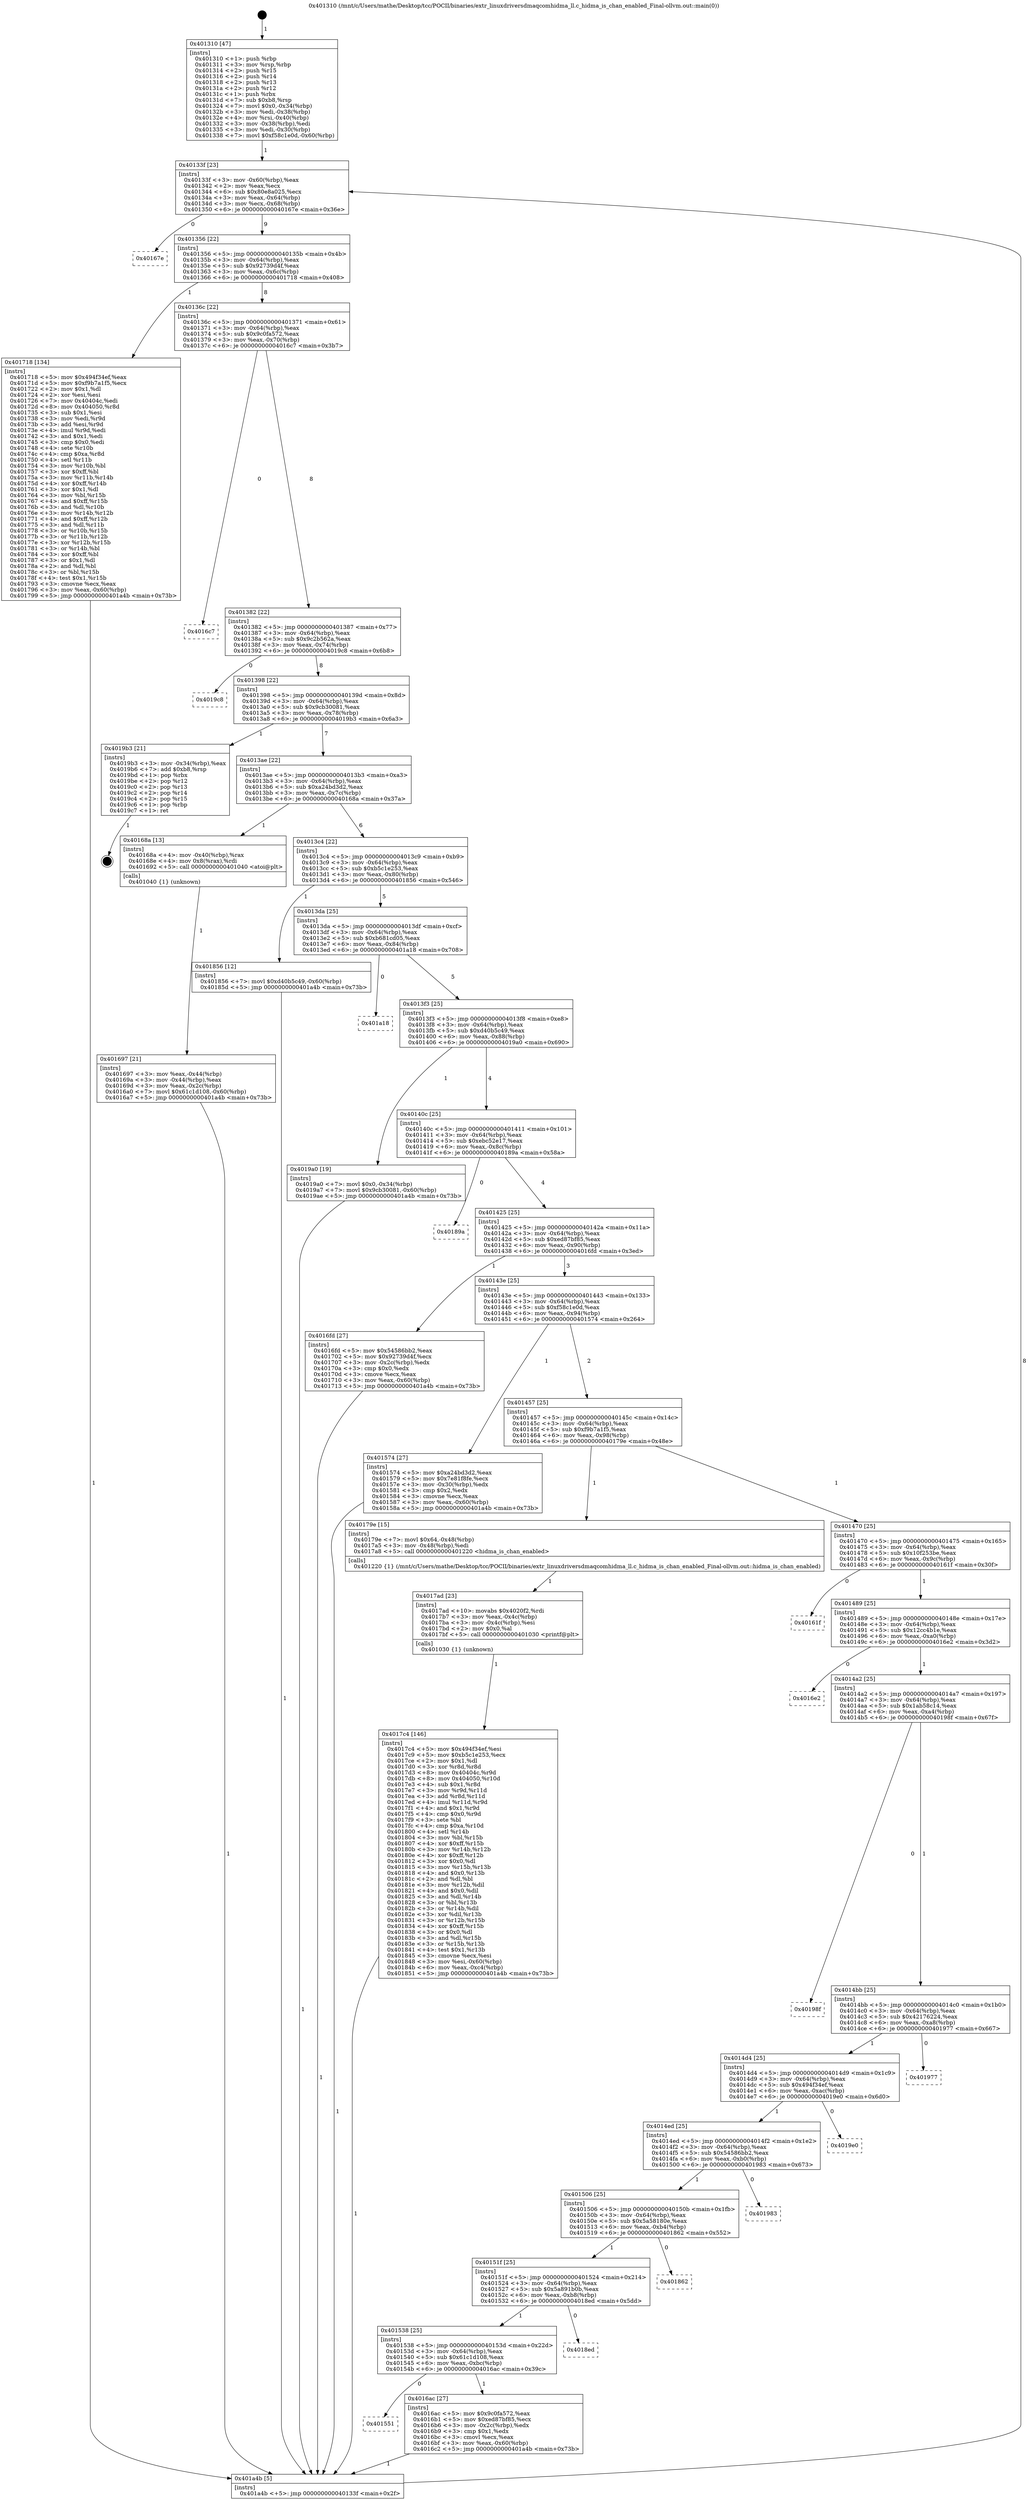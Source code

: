 digraph "0x401310" {
  label = "0x401310 (/mnt/c/Users/mathe/Desktop/tcc/POCII/binaries/extr_linuxdriversdmaqcomhidma_ll.c_hidma_is_chan_enabled_Final-ollvm.out::main(0))"
  labelloc = "t"
  node[shape=record]

  Entry [label="",width=0.3,height=0.3,shape=circle,fillcolor=black,style=filled]
  "0x40133f" [label="{
     0x40133f [23]\l
     | [instrs]\l
     &nbsp;&nbsp;0x40133f \<+3\>: mov -0x60(%rbp),%eax\l
     &nbsp;&nbsp;0x401342 \<+2\>: mov %eax,%ecx\l
     &nbsp;&nbsp;0x401344 \<+6\>: sub $0x80e8a025,%ecx\l
     &nbsp;&nbsp;0x40134a \<+3\>: mov %eax,-0x64(%rbp)\l
     &nbsp;&nbsp;0x40134d \<+3\>: mov %ecx,-0x68(%rbp)\l
     &nbsp;&nbsp;0x401350 \<+6\>: je 000000000040167e \<main+0x36e\>\l
  }"]
  "0x40167e" [label="{
     0x40167e\l
  }", style=dashed]
  "0x401356" [label="{
     0x401356 [22]\l
     | [instrs]\l
     &nbsp;&nbsp;0x401356 \<+5\>: jmp 000000000040135b \<main+0x4b\>\l
     &nbsp;&nbsp;0x40135b \<+3\>: mov -0x64(%rbp),%eax\l
     &nbsp;&nbsp;0x40135e \<+5\>: sub $0x92739d4f,%eax\l
     &nbsp;&nbsp;0x401363 \<+3\>: mov %eax,-0x6c(%rbp)\l
     &nbsp;&nbsp;0x401366 \<+6\>: je 0000000000401718 \<main+0x408\>\l
  }"]
  Exit [label="",width=0.3,height=0.3,shape=circle,fillcolor=black,style=filled,peripheries=2]
  "0x401718" [label="{
     0x401718 [134]\l
     | [instrs]\l
     &nbsp;&nbsp;0x401718 \<+5\>: mov $0x494f34ef,%eax\l
     &nbsp;&nbsp;0x40171d \<+5\>: mov $0xf9b7a1f5,%ecx\l
     &nbsp;&nbsp;0x401722 \<+2\>: mov $0x1,%dl\l
     &nbsp;&nbsp;0x401724 \<+2\>: xor %esi,%esi\l
     &nbsp;&nbsp;0x401726 \<+7\>: mov 0x40404c,%edi\l
     &nbsp;&nbsp;0x40172d \<+8\>: mov 0x404050,%r8d\l
     &nbsp;&nbsp;0x401735 \<+3\>: sub $0x1,%esi\l
     &nbsp;&nbsp;0x401738 \<+3\>: mov %edi,%r9d\l
     &nbsp;&nbsp;0x40173b \<+3\>: add %esi,%r9d\l
     &nbsp;&nbsp;0x40173e \<+4\>: imul %r9d,%edi\l
     &nbsp;&nbsp;0x401742 \<+3\>: and $0x1,%edi\l
     &nbsp;&nbsp;0x401745 \<+3\>: cmp $0x0,%edi\l
     &nbsp;&nbsp;0x401748 \<+4\>: sete %r10b\l
     &nbsp;&nbsp;0x40174c \<+4\>: cmp $0xa,%r8d\l
     &nbsp;&nbsp;0x401750 \<+4\>: setl %r11b\l
     &nbsp;&nbsp;0x401754 \<+3\>: mov %r10b,%bl\l
     &nbsp;&nbsp;0x401757 \<+3\>: xor $0xff,%bl\l
     &nbsp;&nbsp;0x40175a \<+3\>: mov %r11b,%r14b\l
     &nbsp;&nbsp;0x40175d \<+4\>: xor $0xff,%r14b\l
     &nbsp;&nbsp;0x401761 \<+3\>: xor $0x1,%dl\l
     &nbsp;&nbsp;0x401764 \<+3\>: mov %bl,%r15b\l
     &nbsp;&nbsp;0x401767 \<+4\>: and $0xff,%r15b\l
     &nbsp;&nbsp;0x40176b \<+3\>: and %dl,%r10b\l
     &nbsp;&nbsp;0x40176e \<+3\>: mov %r14b,%r12b\l
     &nbsp;&nbsp;0x401771 \<+4\>: and $0xff,%r12b\l
     &nbsp;&nbsp;0x401775 \<+3\>: and %dl,%r11b\l
     &nbsp;&nbsp;0x401778 \<+3\>: or %r10b,%r15b\l
     &nbsp;&nbsp;0x40177b \<+3\>: or %r11b,%r12b\l
     &nbsp;&nbsp;0x40177e \<+3\>: xor %r12b,%r15b\l
     &nbsp;&nbsp;0x401781 \<+3\>: or %r14b,%bl\l
     &nbsp;&nbsp;0x401784 \<+3\>: xor $0xff,%bl\l
     &nbsp;&nbsp;0x401787 \<+3\>: or $0x1,%dl\l
     &nbsp;&nbsp;0x40178a \<+2\>: and %dl,%bl\l
     &nbsp;&nbsp;0x40178c \<+3\>: or %bl,%r15b\l
     &nbsp;&nbsp;0x40178f \<+4\>: test $0x1,%r15b\l
     &nbsp;&nbsp;0x401793 \<+3\>: cmovne %ecx,%eax\l
     &nbsp;&nbsp;0x401796 \<+3\>: mov %eax,-0x60(%rbp)\l
     &nbsp;&nbsp;0x401799 \<+5\>: jmp 0000000000401a4b \<main+0x73b\>\l
  }"]
  "0x40136c" [label="{
     0x40136c [22]\l
     | [instrs]\l
     &nbsp;&nbsp;0x40136c \<+5\>: jmp 0000000000401371 \<main+0x61\>\l
     &nbsp;&nbsp;0x401371 \<+3\>: mov -0x64(%rbp),%eax\l
     &nbsp;&nbsp;0x401374 \<+5\>: sub $0x9c0fa572,%eax\l
     &nbsp;&nbsp;0x401379 \<+3\>: mov %eax,-0x70(%rbp)\l
     &nbsp;&nbsp;0x40137c \<+6\>: je 00000000004016c7 \<main+0x3b7\>\l
  }"]
  "0x4017c4" [label="{
     0x4017c4 [146]\l
     | [instrs]\l
     &nbsp;&nbsp;0x4017c4 \<+5\>: mov $0x494f34ef,%esi\l
     &nbsp;&nbsp;0x4017c9 \<+5\>: mov $0xb5c1e253,%ecx\l
     &nbsp;&nbsp;0x4017ce \<+2\>: mov $0x1,%dl\l
     &nbsp;&nbsp;0x4017d0 \<+3\>: xor %r8d,%r8d\l
     &nbsp;&nbsp;0x4017d3 \<+8\>: mov 0x40404c,%r9d\l
     &nbsp;&nbsp;0x4017db \<+8\>: mov 0x404050,%r10d\l
     &nbsp;&nbsp;0x4017e3 \<+4\>: sub $0x1,%r8d\l
     &nbsp;&nbsp;0x4017e7 \<+3\>: mov %r9d,%r11d\l
     &nbsp;&nbsp;0x4017ea \<+3\>: add %r8d,%r11d\l
     &nbsp;&nbsp;0x4017ed \<+4\>: imul %r11d,%r9d\l
     &nbsp;&nbsp;0x4017f1 \<+4\>: and $0x1,%r9d\l
     &nbsp;&nbsp;0x4017f5 \<+4\>: cmp $0x0,%r9d\l
     &nbsp;&nbsp;0x4017f9 \<+3\>: sete %bl\l
     &nbsp;&nbsp;0x4017fc \<+4\>: cmp $0xa,%r10d\l
     &nbsp;&nbsp;0x401800 \<+4\>: setl %r14b\l
     &nbsp;&nbsp;0x401804 \<+3\>: mov %bl,%r15b\l
     &nbsp;&nbsp;0x401807 \<+4\>: xor $0xff,%r15b\l
     &nbsp;&nbsp;0x40180b \<+3\>: mov %r14b,%r12b\l
     &nbsp;&nbsp;0x40180e \<+4\>: xor $0xff,%r12b\l
     &nbsp;&nbsp;0x401812 \<+3\>: xor $0x0,%dl\l
     &nbsp;&nbsp;0x401815 \<+3\>: mov %r15b,%r13b\l
     &nbsp;&nbsp;0x401818 \<+4\>: and $0x0,%r13b\l
     &nbsp;&nbsp;0x40181c \<+2\>: and %dl,%bl\l
     &nbsp;&nbsp;0x40181e \<+3\>: mov %r12b,%dil\l
     &nbsp;&nbsp;0x401821 \<+4\>: and $0x0,%dil\l
     &nbsp;&nbsp;0x401825 \<+3\>: and %dl,%r14b\l
     &nbsp;&nbsp;0x401828 \<+3\>: or %bl,%r13b\l
     &nbsp;&nbsp;0x40182b \<+3\>: or %r14b,%dil\l
     &nbsp;&nbsp;0x40182e \<+3\>: xor %dil,%r13b\l
     &nbsp;&nbsp;0x401831 \<+3\>: or %r12b,%r15b\l
     &nbsp;&nbsp;0x401834 \<+4\>: xor $0xff,%r15b\l
     &nbsp;&nbsp;0x401838 \<+3\>: or $0x0,%dl\l
     &nbsp;&nbsp;0x40183b \<+3\>: and %dl,%r15b\l
     &nbsp;&nbsp;0x40183e \<+3\>: or %r15b,%r13b\l
     &nbsp;&nbsp;0x401841 \<+4\>: test $0x1,%r13b\l
     &nbsp;&nbsp;0x401845 \<+3\>: cmovne %ecx,%esi\l
     &nbsp;&nbsp;0x401848 \<+3\>: mov %esi,-0x60(%rbp)\l
     &nbsp;&nbsp;0x40184b \<+6\>: mov %eax,-0xc4(%rbp)\l
     &nbsp;&nbsp;0x401851 \<+5\>: jmp 0000000000401a4b \<main+0x73b\>\l
  }"]
  "0x4016c7" [label="{
     0x4016c7\l
  }", style=dashed]
  "0x401382" [label="{
     0x401382 [22]\l
     | [instrs]\l
     &nbsp;&nbsp;0x401382 \<+5\>: jmp 0000000000401387 \<main+0x77\>\l
     &nbsp;&nbsp;0x401387 \<+3\>: mov -0x64(%rbp),%eax\l
     &nbsp;&nbsp;0x40138a \<+5\>: sub $0x9c2b562a,%eax\l
     &nbsp;&nbsp;0x40138f \<+3\>: mov %eax,-0x74(%rbp)\l
     &nbsp;&nbsp;0x401392 \<+6\>: je 00000000004019c8 \<main+0x6b8\>\l
  }"]
  "0x4017ad" [label="{
     0x4017ad [23]\l
     | [instrs]\l
     &nbsp;&nbsp;0x4017ad \<+10\>: movabs $0x4020f2,%rdi\l
     &nbsp;&nbsp;0x4017b7 \<+3\>: mov %eax,-0x4c(%rbp)\l
     &nbsp;&nbsp;0x4017ba \<+3\>: mov -0x4c(%rbp),%esi\l
     &nbsp;&nbsp;0x4017bd \<+2\>: mov $0x0,%al\l
     &nbsp;&nbsp;0x4017bf \<+5\>: call 0000000000401030 \<printf@plt\>\l
     | [calls]\l
     &nbsp;&nbsp;0x401030 \{1\} (unknown)\l
  }"]
  "0x4019c8" [label="{
     0x4019c8\l
  }", style=dashed]
  "0x401398" [label="{
     0x401398 [22]\l
     | [instrs]\l
     &nbsp;&nbsp;0x401398 \<+5\>: jmp 000000000040139d \<main+0x8d\>\l
     &nbsp;&nbsp;0x40139d \<+3\>: mov -0x64(%rbp),%eax\l
     &nbsp;&nbsp;0x4013a0 \<+5\>: sub $0x9cb30081,%eax\l
     &nbsp;&nbsp;0x4013a5 \<+3\>: mov %eax,-0x78(%rbp)\l
     &nbsp;&nbsp;0x4013a8 \<+6\>: je 00000000004019b3 \<main+0x6a3\>\l
  }"]
  "0x401551" [label="{
     0x401551\l
  }", style=dashed]
  "0x4019b3" [label="{
     0x4019b3 [21]\l
     | [instrs]\l
     &nbsp;&nbsp;0x4019b3 \<+3\>: mov -0x34(%rbp),%eax\l
     &nbsp;&nbsp;0x4019b6 \<+7\>: add $0xb8,%rsp\l
     &nbsp;&nbsp;0x4019bd \<+1\>: pop %rbx\l
     &nbsp;&nbsp;0x4019be \<+2\>: pop %r12\l
     &nbsp;&nbsp;0x4019c0 \<+2\>: pop %r13\l
     &nbsp;&nbsp;0x4019c2 \<+2\>: pop %r14\l
     &nbsp;&nbsp;0x4019c4 \<+2\>: pop %r15\l
     &nbsp;&nbsp;0x4019c6 \<+1\>: pop %rbp\l
     &nbsp;&nbsp;0x4019c7 \<+1\>: ret\l
  }"]
  "0x4013ae" [label="{
     0x4013ae [22]\l
     | [instrs]\l
     &nbsp;&nbsp;0x4013ae \<+5\>: jmp 00000000004013b3 \<main+0xa3\>\l
     &nbsp;&nbsp;0x4013b3 \<+3\>: mov -0x64(%rbp),%eax\l
     &nbsp;&nbsp;0x4013b6 \<+5\>: sub $0xa24bd3d2,%eax\l
     &nbsp;&nbsp;0x4013bb \<+3\>: mov %eax,-0x7c(%rbp)\l
     &nbsp;&nbsp;0x4013be \<+6\>: je 000000000040168a \<main+0x37a\>\l
  }"]
  "0x4016ac" [label="{
     0x4016ac [27]\l
     | [instrs]\l
     &nbsp;&nbsp;0x4016ac \<+5\>: mov $0x9c0fa572,%eax\l
     &nbsp;&nbsp;0x4016b1 \<+5\>: mov $0xed87bf85,%ecx\l
     &nbsp;&nbsp;0x4016b6 \<+3\>: mov -0x2c(%rbp),%edx\l
     &nbsp;&nbsp;0x4016b9 \<+3\>: cmp $0x1,%edx\l
     &nbsp;&nbsp;0x4016bc \<+3\>: cmovl %ecx,%eax\l
     &nbsp;&nbsp;0x4016bf \<+3\>: mov %eax,-0x60(%rbp)\l
     &nbsp;&nbsp;0x4016c2 \<+5\>: jmp 0000000000401a4b \<main+0x73b\>\l
  }"]
  "0x40168a" [label="{
     0x40168a [13]\l
     | [instrs]\l
     &nbsp;&nbsp;0x40168a \<+4\>: mov -0x40(%rbp),%rax\l
     &nbsp;&nbsp;0x40168e \<+4\>: mov 0x8(%rax),%rdi\l
     &nbsp;&nbsp;0x401692 \<+5\>: call 0000000000401040 \<atoi@plt\>\l
     | [calls]\l
     &nbsp;&nbsp;0x401040 \{1\} (unknown)\l
  }"]
  "0x4013c4" [label="{
     0x4013c4 [22]\l
     | [instrs]\l
     &nbsp;&nbsp;0x4013c4 \<+5\>: jmp 00000000004013c9 \<main+0xb9\>\l
     &nbsp;&nbsp;0x4013c9 \<+3\>: mov -0x64(%rbp),%eax\l
     &nbsp;&nbsp;0x4013cc \<+5\>: sub $0xb5c1e253,%eax\l
     &nbsp;&nbsp;0x4013d1 \<+3\>: mov %eax,-0x80(%rbp)\l
     &nbsp;&nbsp;0x4013d4 \<+6\>: je 0000000000401856 \<main+0x546\>\l
  }"]
  "0x401538" [label="{
     0x401538 [25]\l
     | [instrs]\l
     &nbsp;&nbsp;0x401538 \<+5\>: jmp 000000000040153d \<main+0x22d\>\l
     &nbsp;&nbsp;0x40153d \<+3\>: mov -0x64(%rbp),%eax\l
     &nbsp;&nbsp;0x401540 \<+5\>: sub $0x61c1d108,%eax\l
     &nbsp;&nbsp;0x401545 \<+6\>: mov %eax,-0xbc(%rbp)\l
     &nbsp;&nbsp;0x40154b \<+6\>: je 00000000004016ac \<main+0x39c\>\l
  }"]
  "0x401856" [label="{
     0x401856 [12]\l
     | [instrs]\l
     &nbsp;&nbsp;0x401856 \<+7\>: movl $0xd40b5c49,-0x60(%rbp)\l
     &nbsp;&nbsp;0x40185d \<+5\>: jmp 0000000000401a4b \<main+0x73b\>\l
  }"]
  "0x4013da" [label="{
     0x4013da [25]\l
     | [instrs]\l
     &nbsp;&nbsp;0x4013da \<+5\>: jmp 00000000004013df \<main+0xcf\>\l
     &nbsp;&nbsp;0x4013df \<+3\>: mov -0x64(%rbp),%eax\l
     &nbsp;&nbsp;0x4013e2 \<+5\>: sub $0xb681cd05,%eax\l
     &nbsp;&nbsp;0x4013e7 \<+6\>: mov %eax,-0x84(%rbp)\l
     &nbsp;&nbsp;0x4013ed \<+6\>: je 0000000000401a18 \<main+0x708\>\l
  }"]
  "0x4018ed" [label="{
     0x4018ed\l
  }", style=dashed]
  "0x401a18" [label="{
     0x401a18\l
  }", style=dashed]
  "0x4013f3" [label="{
     0x4013f3 [25]\l
     | [instrs]\l
     &nbsp;&nbsp;0x4013f3 \<+5\>: jmp 00000000004013f8 \<main+0xe8\>\l
     &nbsp;&nbsp;0x4013f8 \<+3\>: mov -0x64(%rbp),%eax\l
     &nbsp;&nbsp;0x4013fb \<+5\>: sub $0xd40b5c49,%eax\l
     &nbsp;&nbsp;0x401400 \<+6\>: mov %eax,-0x88(%rbp)\l
     &nbsp;&nbsp;0x401406 \<+6\>: je 00000000004019a0 \<main+0x690\>\l
  }"]
  "0x40151f" [label="{
     0x40151f [25]\l
     | [instrs]\l
     &nbsp;&nbsp;0x40151f \<+5\>: jmp 0000000000401524 \<main+0x214\>\l
     &nbsp;&nbsp;0x401524 \<+3\>: mov -0x64(%rbp),%eax\l
     &nbsp;&nbsp;0x401527 \<+5\>: sub $0x5a891b0b,%eax\l
     &nbsp;&nbsp;0x40152c \<+6\>: mov %eax,-0xb8(%rbp)\l
     &nbsp;&nbsp;0x401532 \<+6\>: je 00000000004018ed \<main+0x5dd\>\l
  }"]
  "0x4019a0" [label="{
     0x4019a0 [19]\l
     | [instrs]\l
     &nbsp;&nbsp;0x4019a0 \<+7\>: movl $0x0,-0x34(%rbp)\l
     &nbsp;&nbsp;0x4019a7 \<+7\>: movl $0x9cb30081,-0x60(%rbp)\l
     &nbsp;&nbsp;0x4019ae \<+5\>: jmp 0000000000401a4b \<main+0x73b\>\l
  }"]
  "0x40140c" [label="{
     0x40140c [25]\l
     | [instrs]\l
     &nbsp;&nbsp;0x40140c \<+5\>: jmp 0000000000401411 \<main+0x101\>\l
     &nbsp;&nbsp;0x401411 \<+3\>: mov -0x64(%rbp),%eax\l
     &nbsp;&nbsp;0x401414 \<+5\>: sub $0xebc52e17,%eax\l
     &nbsp;&nbsp;0x401419 \<+6\>: mov %eax,-0x8c(%rbp)\l
     &nbsp;&nbsp;0x40141f \<+6\>: je 000000000040189a \<main+0x58a\>\l
  }"]
  "0x401862" [label="{
     0x401862\l
  }", style=dashed]
  "0x40189a" [label="{
     0x40189a\l
  }", style=dashed]
  "0x401425" [label="{
     0x401425 [25]\l
     | [instrs]\l
     &nbsp;&nbsp;0x401425 \<+5\>: jmp 000000000040142a \<main+0x11a\>\l
     &nbsp;&nbsp;0x40142a \<+3\>: mov -0x64(%rbp),%eax\l
     &nbsp;&nbsp;0x40142d \<+5\>: sub $0xed87bf85,%eax\l
     &nbsp;&nbsp;0x401432 \<+6\>: mov %eax,-0x90(%rbp)\l
     &nbsp;&nbsp;0x401438 \<+6\>: je 00000000004016fd \<main+0x3ed\>\l
  }"]
  "0x401506" [label="{
     0x401506 [25]\l
     | [instrs]\l
     &nbsp;&nbsp;0x401506 \<+5\>: jmp 000000000040150b \<main+0x1fb\>\l
     &nbsp;&nbsp;0x40150b \<+3\>: mov -0x64(%rbp),%eax\l
     &nbsp;&nbsp;0x40150e \<+5\>: sub $0x5a58180e,%eax\l
     &nbsp;&nbsp;0x401513 \<+6\>: mov %eax,-0xb4(%rbp)\l
     &nbsp;&nbsp;0x401519 \<+6\>: je 0000000000401862 \<main+0x552\>\l
  }"]
  "0x4016fd" [label="{
     0x4016fd [27]\l
     | [instrs]\l
     &nbsp;&nbsp;0x4016fd \<+5\>: mov $0x54586bb2,%eax\l
     &nbsp;&nbsp;0x401702 \<+5\>: mov $0x92739d4f,%ecx\l
     &nbsp;&nbsp;0x401707 \<+3\>: mov -0x2c(%rbp),%edx\l
     &nbsp;&nbsp;0x40170a \<+3\>: cmp $0x0,%edx\l
     &nbsp;&nbsp;0x40170d \<+3\>: cmove %ecx,%eax\l
     &nbsp;&nbsp;0x401710 \<+3\>: mov %eax,-0x60(%rbp)\l
     &nbsp;&nbsp;0x401713 \<+5\>: jmp 0000000000401a4b \<main+0x73b\>\l
  }"]
  "0x40143e" [label="{
     0x40143e [25]\l
     | [instrs]\l
     &nbsp;&nbsp;0x40143e \<+5\>: jmp 0000000000401443 \<main+0x133\>\l
     &nbsp;&nbsp;0x401443 \<+3\>: mov -0x64(%rbp),%eax\l
     &nbsp;&nbsp;0x401446 \<+5\>: sub $0xf58c1e0d,%eax\l
     &nbsp;&nbsp;0x40144b \<+6\>: mov %eax,-0x94(%rbp)\l
     &nbsp;&nbsp;0x401451 \<+6\>: je 0000000000401574 \<main+0x264\>\l
  }"]
  "0x401983" [label="{
     0x401983\l
  }", style=dashed]
  "0x401574" [label="{
     0x401574 [27]\l
     | [instrs]\l
     &nbsp;&nbsp;0x401574 \<+5\>: mov $0xa24bd3d2,%eax\l
     &nbsp;&nbsp;0x401579 \<+5\>: mov $0x7e81f8fe,%ecx\l
     &nbsp;&nbsp;0x40157e \<+3\>: mov -0x30(%rbp),%edx\l
     &nbsp;&nbsp;0x401581 \<+3\>: cmp $0x2,%edx\l
     &nbsp;&nbsp;0x401584 \<+3\>: cmovne %ecx,%eax\l
     &nbsp;&nbsp;0x401587 \<+3\>: mov %eax,-0x60(%rbp)\l
     &nbsp;&nbsp;0x40158a \<+5\>: jmp 0000000000401a4b \<main+0x73b\>\l
  }"]
  "0x401457" [label="{
     0x401457 [25]\l
     | [instrs]\l
     &nbsp;&nbsp;0x401457 \<+5\>: jmp 000000000040145c \<main+0x14c\>\l
     &nbsp;&nbsp;0x40145c \<+3\>: mov -0x64(%rbp),%eax\l
     &nbsp;&nbsp;0x40145f \<+5\>: sub $0xf9b7a1f5,%eax\l
     &nbsp;&nbsp;0x401464 \<+6\>: mov %eax,-0x98(%rbp)\l
     &nbsp;&nbsp;0x40146a \<+6\>: je 000000000040179e \<main+0x48e\>\l
  }"]
  "0x401a4b" [label="{
     0x401a4b [5]\l
     | [instrs]\l
     &nbsp;&nbsp;0x401a4b \<+5\>: jmp 000000000040133f \<main+0x2f\>\l
  }"]
  "0x401310" [label="{
     0x401310 [47]\l
     | [instrs]\l
     &nbsp;&nbsp;0x401310 \<+1\>: push %rbp\l
     &nbsp;&nbsp;0x401311 \<+3\>: mov %rsp,%rbp\l
     &nbsp;&nbsp;0x401314 \<+2\>: push %r15\l
     &nbsp;&nbsp;0x401316 \<+2\>: push %r14\l
     &nbsp;&nbsp;0x401318 \<+2\>: push %r13\l
     &nbsp;&nbsp;0x40131a \<+2\>: push %r12\l
     &nbsp;&nbsp;0x40131c \<+1\>: push %rbx\l
     &nbsp;&nbsp;0x40131d \<+7\>: sub $0xb8,%rsp\l
     &nbsp;&nbsp;0x401324 \<+7\>: movl $0x0,-0x34(%rbp)\l
     &nbsp;&nbsp;0x40132b \<+3\>: mov %edi,-0x38(%rbp)\l
     &nbsp;&nbsp;0x40132e \<+4\>: mov %rsi,-0x40(%rbp)\l
     &nbsp;&nbsp;0x401332 \<+3\>: mov -0x38(%rbp),%edi\l
     &nbsp;&nbsp;0x401335 \<+3\>: mov %edi,-0x30(%rbp)\l
     &nbsp;&nbsp;0x401338 \<+7\>: movl $0xf58c1e0d,-0x60(%rbp)\l
  }"]
  "0x401697" [label="{
     0x401697 [21]\l
     | [instrs]\l
     &nbsp;&nbsp;0x401697 \<+3\>: mov %eax,-0x44(%rbp)\l
     &nbsp;&nbsp;0x40169a \<+3\>: mov -0x44(%rbp),%eax\l
     &nbsp;&nbsp;0x40169d \<+3\>: mov %eax,-0x2c(%rbp)\l
     &nbsp;&nbsp;0x4016a0 \<+7\>: movl $0x61c1d108,-0x60(%rbp)\l
     &nbsp;&nbsp;0x4016a7 \<+5\>: jmp 0000000000401a4b \<main+0x73b\>\l
  }"]
  "0x4014ed" [label="{
     0x4014ed [25]\l
     | [instrs]\l
     &nbsp;&nbsp;0x4014ed \<+5\>: jmp 00000000004014f2 \<main+0x1e2\>\l
     &nbsp;&nbsp;0x4014f2 \<+3\>: mov -0x64(%rbp),%eax\l
     &nbsp;&nbsp;0x4014f5 \<+5\>: sub $0x54586bb2,%eax\l
     &nbsp;&nbsp;0x4014fa \<+6\>: mov %eax,-0xb0(%rbp)\l
     &nbsp;&nbsp;0x401500 \<+6\>: je 0000000000401983 \<main+0x673\>\l
  }"]
  "0x40179e" [label="{
     0x40179e [15]\l
     | [instrs]\l
     &nbsp;&nbsp;0x40179e \<+7\>: movl $0x64,-0x48(%rbp)\l
     &nbsp;&nbsp;0x4017a5 \<+3\>: mov -0x48(%rbp),%edi\l
     &nbsp;&nbsp;0x4017a8 \<+5\>: call 0000000000401220 \<hidma_is_chan_enabled\>\l
     | [calls]\l
     &nbsp;&nbsp;0x401220 \{1\} (/mnt/c/Users/mathe/Desktop/tcc/POCII/binaries/extr_linuxdriversdmaqcomhidma_ll.c_hidma_is_chan_enabled_Final-ollvm.out::hidma_is_chan_enabled)\l
  }"]
  "0x401470" [label="{
     0x401470 [25]\l
     | [instrs]\l
     &nbsp;&nbsp;0x401470 \<+5\>: jmp 0000000000401475 \<main+0x165\>\l
     &nbsp;&nbsp;0x401475 \<+3\>: mov -0x64(%rbp),%eax\l
     &nbsp;&nbsp;0x401478 \<+5\>: sub $0x10f253be,%eax\l
     &nbsp;&nbsp;0x40147d \<+6\>: mov %eax,-0x9c(%rbp)\l
     &nbsp;&nbsp;0x401483 \<+6\>: je 000000000040161f \<main+0x30f\>\l
  }"]
  "0x4019e0" [label="{
     0x4019e0\l
  }", style=dashed]
  "0x40161f" [label="{
     0x40161f\l
  }", style=dashed]
  "0x401489" [label="{
     0x401489 [25]\l
     | [instrs]\l
     &nbsp;&nbsp;0x401489 \<+5\>: jmp 000000000040148e \<main+0x17e\>\l
     &nbsp;&nbsp;0x40148e \<+3\>: mov -0x64(%rbp),%eax\l
     &nbsp;&nbsp;0x401491 \<+5\>: sub $0x12cc4b1e,%eax\l
     &nbsp;&nbsp;0x401496 \<+6\>: mov %eax,-0xa0(%rbp)\l
     &nbsp;&nbsp;0x40149c \<+6\>: je 00000000004016e2 \<main+0x3d2\>\l
  }"]
  "0x4014d4" [label="{
     0x4014d4 [25]\l
     | [instrs]\l
     &nbsp;&nbsp;0x4014d4 \<+5\>: jmp 00000000004014d9 \<main+0x1c9\>\l
     &nbsp;&nbsp;0x4014d9 \<+3\>: mov -0x64(%rbp),%eax\l
     &nbsp;&nbsp;0x4014dc \<+5\>: sub $0x494f34ef,%eax\l
     &nbsp;&nbsp;0x4014e1 \<+6\>: mov %eax,-0xac(%rbp)\l
     &nbsp;&nbsp;0x4014e7 \<+6\>: je 00000000004019e0 \<main+0x6d0\>\l
  }"]
  "0x4016e2" [label="{
     0x4016e2\l
  }", style=dashed]
  "0x4014a2" [label="{
     0x4014a2 [25]\l
     | [instrs]\l
     &nbsp;&nbsp;0x4014a2 \<+5\>: jmp 00000000004014a7 \<main+0x197\>\l
     &nbsp;&nbsp;0x4014a7 \<+3\>: mov -0x64(%rbp),%eax\l
     &nbsp;&nbsp;0x4014aa \<+5\>: sub $0x1ab58c14,%eax\l
     &nbsp;&nbsp;0x4014af \<+6\>: mov %eax,-0xa4(%rbp)\l
     &nbsp;&nbsp;0x4014b5 \<+6\>: je 000000000040198f \<main+0x67f\>\l
  }"]
  "0x401977" [label="{
     0x401977\l
  }", style=dashed]
  "0x40198f" [label="{
     0x40198f\l
  }", style=dashed]
  "0x4014bb" [label="{
     0x4014bb [25]\l
     | [instrs]\l
     &nbsp;&nbsp;0x4014bb \<+5\>: jmp 00000000004014c0 \<main+0x1b0\>\l
     &nbsp;&nbsp;0x4014c0 \<+3\>: mov -0x64(%rbp),%eax\l
     &nbsp;&nbsp;0x4014c3 \<+5\>: sub $0x42176224,%eax\l
     &nbsp;&nbsp;0x4014c8 \<+6\>: mov %eax,-0xa8(%rbp)\l
     &nbsp;&nbsp;0x4014ce \<+6\>: je 0000000000401977 \<main+0x667\>\l
  }"]
  Entry -> "0x401310" [label=" 1"]
  "0x40133f" -> "0x40167e" [label=" 0"]
  "0x40133f" -> "0x401356" [label=" 9"]
  "0x4019b3" -> Exit [label=" 1"]
  "0x401356" -> "0x401718" [label=" 1"]
  "0x401356" -> "0x40136c" [label=" 8"]
  "0x4019a0" -> "0x401a4b" [label=" 1"]
  "0x40136c" -> "0x4016c7" [label=" 0"]
  "0x40136c" -> "0x401382" [label=" 8"]
  "0x401856" -> "0x401a4b" [label=" 1"]
  "0x401382" -> "0x4019c8" [label=" 0"]
  "0x401382" -> "0x401398" [label=" 8"]
  "0x4017c4" -> "0x401a4b" [label=" 1"]
  "0x401398" -> "0x4019b3" [label=" 1"]
  "0x401398" -> "0x4013ae" [label=" 7"]
  "0x4017ad" -> "0x4017c4" [label=" 1"]
  "0x4013ae" -> "0x40168a" [label=" 1"]
  "0x4013ae" -> "0x4013c4" [label=" 6"]
  "0x40179e" -> "0x4017ad" [label=" 1"]
  "0x4013c4" -> "0x401856" [label=" 1"]
  "0x4013c4" -> "0x4013da" [label=" 5"]
  "0x4016fd" -> "0x401a4b" [label=" 1"]
  "0x4013da" -> "0x401a18" [label=" 0"]
  "0x4013da" -> "0x4013f3" [label=" 5"]
  "0x4016ac" -> "0x401a4b" [label=" 1"]
  "0x4013f3" -> "0x4019a0" [label=" 1"]
  "0x4013f3" -> "0x40140c" [label=" 4"]
  "0x401538" -> "0x4016ac" [label=" 1"]
  "0x40140c" -> "0x40189a" [label=" 0"]
  "0x40140c" -> "0x401425" [label=" 4"]
  "0x401718" -> "0x401a4b" [label=" 1"]
  "0x401425" -> "0x4016fd" [label=" 1"]
  "0x401425" -> "0x40143e" [label=" 3"]
  "0x40151f" -> "0x4018ed" [label=" 0"]
  "0x40143e" -> "0x401574" [label=" 1"]
  "0x40143e" -> "0x401457" [label=" 2"]
  "0x401574" -> "0x401a4b" [label=" 1"]
  "0x401310" -> "0x40133f" [label=" 1"]
  "0x401a4b" -> "0x40133f" [label=" 8"]
  "0x40168a" -> "0x401697" [label=" 1"]
  "0x401697" -> "0x401a4b" [label=" 1"]
  "0x401538" -> "0x401551" [label=" 0"]
  "0x401457" -> "0x40179e" [label=" 1"]
  "0x401457" -> "0x401470" [label=" 1"]
  "0x401506" -> "0x401862" [label=" 0"]
  "0x401470" -> "0x40161f" [label=" 0"]
  "0x401470" -> "0x401489" [label=" 1"]
  "0x40151f" -> "0x401538" [label=" 1"]
  "0x401489" -> "0x4016e2" [label=" 0"]
  "0x401489" -> "0x4014a2" [label=" 1"]
  "0x4014ed" -> "0x401983" [label=" 0"]
  "0x4014a2" -> "0x40198f" [label=" 0"]
  "0x4014a2" -> "0x4014bb" [label=" 1"]
  "0x401506" -> "0x40151f" [label=" 1"]
  "0x4014bb" -> "0x401977" [label=" 0"]
  "0x4014bb" -> "0x4014d4" [label=" 1"]
  "0x4014ed" -> "0x401506" [label=" 1"]
  "0x4014d4" -> "0x4019e0" [label=" 0"]
  "0x4014d4" -> "0x4014ed" [label=" 1"]
}
